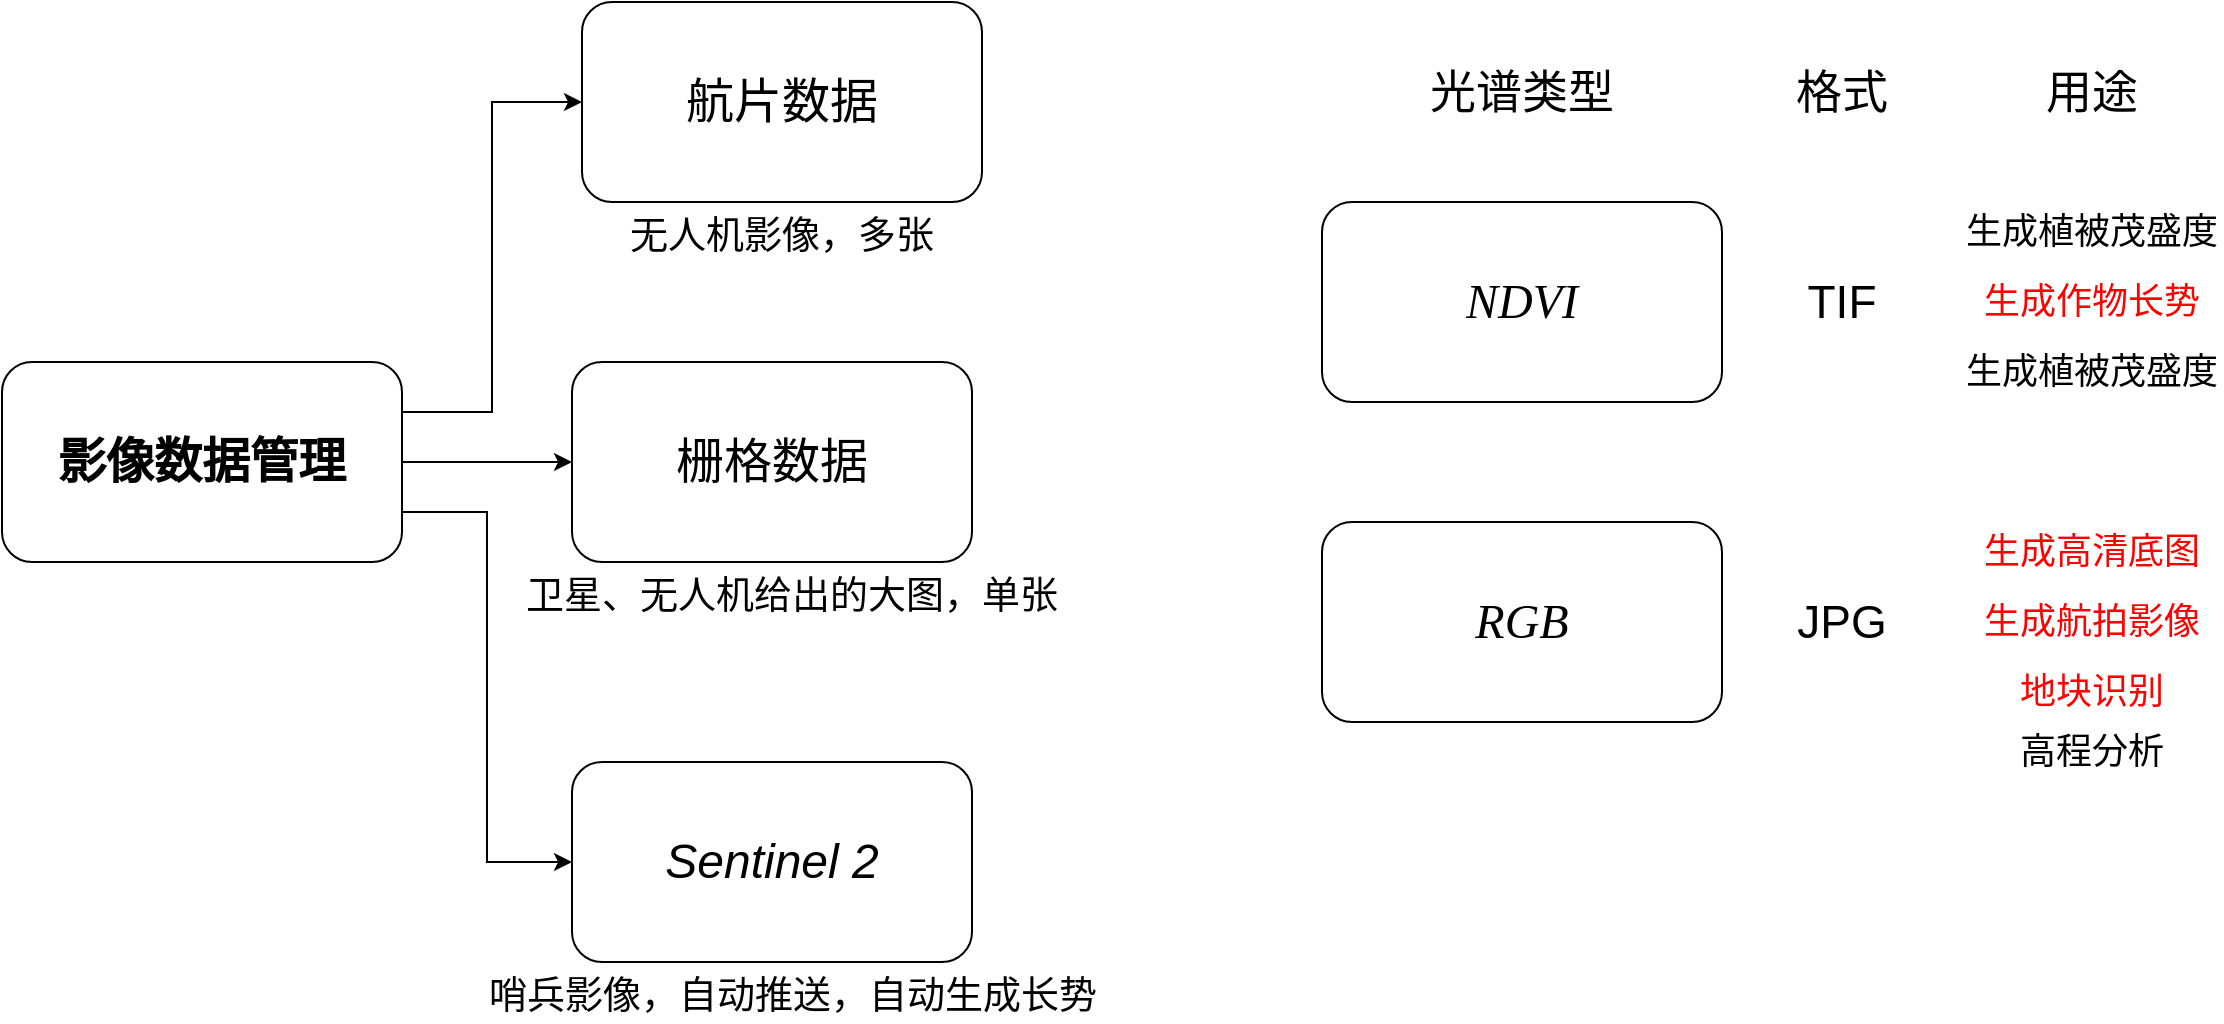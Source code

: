 <mxfile version="27.1.6">
  <diagram name="第 1 页" id="EWCGRqyuyG-UPrSn--Gp">
    <mxGraphModel dx="3383" dy="1858" grid="1" gridSize="10" guides="1" tooltips="1" connect="1" arrows="1" fold="1" page="0" pageScale="1" pageWidth="827" pageHeight="1169" math="0" shadow="0">
      <root>
        <mxCell id="0" />
        <mxCell id="1" parent="0" />
        <mxCell id="43ZJeblcSDLC2HeD9tNM-32" style="edgeStyle=orthogonalEdgeStyle;rounded=0;orthogonalLoop=1;jettySize=auto;html=1;exitX=1;exitY=0.5;exitDx=0;exitDy=0;entryX=0;entryY=0.5;entryDx=0;entryDy=0;" edge="1" parent="1" source="43ZJeblcSDLC2HeD9tNM-1" target="43ZJeblcSDLC2HeD9tNM-20">
          <mxGeometry relative="1" as="geometry" />
        </mxCell>
        <mxCell id="43ZJeblcSDLC2HeD9tNM-33" style="edgeStyle=orthogonalEdgeStyle;rounded=0;orthogonalLoop=1;jettySize=auto;html=1;exitX=1;exitY=0.25;exitDx=0;exitDy=0;entryX=0;entryY=0.5;entryDx=0;entryDy=0;" edge="1" parent="1" source="43ZJeblcSDLC2HeD9tNM-1" target="43ZJeblcSDLC2HeD9tNM-4">
          <mxGeometry relative="1" as="geometry" />
        </mxCell>
        <mxCell id="43ZJeblcSDLC2HeD9tNM-34" style="edgeStyle=orthogonalEdgeStyle;rounded=0;orthogonalLoop=1;jettySize=auto;html=1;exitX=1;exitY=0.75;exitDx=0;exitDy=0;entryX=0;entryY=0.5;entryDx=0;entryDy=0;" edge="1" parent="1" source="43ZJeblcSDLC2HeD9tNM-1" target="43ZJeblcSDLC2HeD9tNM-30">
          <mxGeometry relative="1" as="geometry" />
        </mxCell>
        <mxCell id="43ZJeblcSDLC2HeD9tNM-1" value="&lt;font style=&quot;font-size: 24px;&quot;&gt;影像数据管理&lt;/font&gt;" style="rounded=1;whiteSpace=wrap;html=1;fontStyle=1" vertex="1" parent="1">
          <mxGeometry x="-1450" y="-590" width="200" height="100" as="geometry" />
        </mxCell>
        <mxCell id="43ZJeblcSDLC2HeD9tNM-4" value="&lt;font style=&quot;font-size: 24px;&quot;&gt;航片数据&lt;/font&gt;" style="rounded=1;whiteSpace=wrap;html=1;fontStyle=0" vertex="1" parent="1">
          <mxGeometry x="-1160" y="-770" width="200" height="100" as="geometry" />
        </mxCell>
        <mxCell id="43ZJeblcSDLC2HeD9tNM-5" value="&lt;font style=&quot;font-size: 24px;&quot;&gt;NDVI&lt;/font&gt;" style="rounded=1;whiteSpace=wrap;html=1;fontStyle=2;fontFamily=Times New Roman;" vertex="1" parent="1">
          <mxGeometry x="-790" y="-670" width="200" height="100" as="geometry" />
        </mxCell>
        <mxCell id="43ZJeblcSDLC2HeD9tNM-8" value="&lt;font style=&quot;font-size: 24px;&quot;&gt;RGB&lt;/font&gt;" style="rounded=1;whiteSpace=wrap;html=1;fontStyle=2;fontFamily=Times New Roman;" vertex="1" parent="1">
          <mxGeometry x="-790" y="-510" width="200" height="100" as="geometry" />
        </mxCell>
        <mxCell id="43ZJeblcSDLC2HeD9tNM-9" value="用途" style="text;html=1;align=center;verticalAlign=middle;whiteSpace=wrap;rounded=0;fontSize=23;" vertex="1" parent="1">
          <mxGeometry x="-435" y="-740" width="60" height="30" as="geometry" />
        </mxCell>
        <mxCell id="43ZJeblcSDLC2HeD9tNM-11" value="生成植被茂盛度" style="text;html=1;align=center;verticalAlign=middle;whiteSpace=wrap;rounded=0;fontSize=18;" vertex="1" parent="1">
          <mxGeometry x="-470" y="-670" width="130" height="30" as="geometry" />
        </mxCell>
        <mxCell id="43ZJeblcSDLC2HeD9tNM-12" value="生成作物长势" style="text;html=1;align=center;verticalAlign=middle;whiteSpace=wrap;rounded=0;fontSize=18;fontColor=light-dark(#fe0101, #ededed);" vertex="1" parent="1">
          <mxGeometry x="-470" y="-635" width="130" height="30" as="geometry" />
        </mxCell>
        <mxCell id="43ZJeblcSDLC2HeD9tNM-13" value="生成植被茂盛度" style="text;html=1;align=center;verticalAlign=middle;whiteSpace=wrap;rounded=0;fontSize=18;" vertex="1" parent="1">
          <mxGeometry x="-470" y="-600" width="130" height="30" as="geometry" />
        </mxCell>
        <mxCell id="43ZJeblcSDLC2HeD9tNM-14" value="生成高清底图" style="text;html=1;align=center;verticalAlign=middle;whiteSpace=wrap;rounded=0;fontSize=18;fontColor=light-dark(#ff0000, #ededed);" vertex="1" parent="1">
          <mxGeometry x="-470" y="-510" width="130" height="30" as="geometry" />
        </mxCell>
        <mxCell id="43ZJeblcSDLC2HeD9tNM-15" value="生成航拍影像" style="text;html=1;align=center;verticalAlign=middle;whiteSpace=wrap;rounded=0;fontSize=18;fontColor=light-dark(#fe0101, #ededed);" vertex="1" parent="1">
          <mxGeometry x="-470" y="-475" width="130" height="30" as="geometry" />
        </mxCell>
        <mxCell id="43ZJeblcSDLC2HeD9tNM-16" value="高程分析" style="text;html=1;align=center;verticalAlign=middle;whiteSpace=wrap;rounded=0;fontSize=18;" vertex="1" parent="1">
          <mxGeometry x="-470" y="-410" width="130" height="30" as="geometry" />
        </mxCell>
        <mxCell id="43ZJeblcSDLC2HeD9tNM-18" value="TIF" style="text;html=1;align=center;verticalAlign=middle;whiteSpace=wrap;rounded=0;fontSize=23;" vertex="1" parent="1">
          <mxGeometry x="-560" y="-635" width="60" height="30" as="geometry" />
        </mxCell>
        <mxCell id="43ZJeblcSDLC2HeD9tNM-19" value="JPG" style="text;html=1;align=center;verticalAlign=middle;whiteSpace=wrap;rounded=0;fontSize=23;" vertex="1" parent="1">
          <mxGeometry x="-560" y="-475" width="60" height="30" as="geometry" />
        </mxCell>
        <mxCell id="43ZJeblcSDLC2HeD9tNM-20" value="&lt;font style=&quot;font-size: 24px;&quot;&gt;栅格数据&lt;/font&gt;" style="rounded=1;whiteSpace=wrap;html=1;fontStyle=0" vertex="1" parent="1">
          <mxGeometry x="-1165" y="-590" width="200" height="100" as="geometry" />
        </mxCell>
        <mxCell id="43ZJeblcSDLC2HeD9tNM-21" value="光谱类型" style="text;html=1;align=center;verticalAlign=middle;whiteSpace=wrap;rounded=0;fontSize=23;" vertex="1" parent="1">
          <mxGeometry x="-750" y="-740" width="120" height="30" as="geometry" />
        </mxCell>
        <mxCell id="43ZJeblcSDLC2HeD9tNM-22" value="格式" style="text;html=1;align=center;verticalAlign=middle;whiteSpace=wrap;rounded=0;fontSize=23;" vertex="1" parent="1">
          <mxGeometry x="-590" y="-740" width="120" height="30" as="geometry" />
        </mxCell>
        <mxCell id="43ZJeblcSDLC2HeD9tNM-28" value="&lt;span style=&quot;font-size: 19px;&quot;&gt;无人机影像，多张&lt;/span&gt;" style="text;html=1;align=center;verticalAlign=middle;whiteSpace=wrap;rounded=0;fontSize=23;" vertex="1" parent="1">
          <mxGeometry x="-1160" y="-670" width="200" height="30" as="geometry" />
        </mxCell>
        <mxCell id="43ZJeblcSDLC2HeD9tNM-29" value="&lt;span style=&quot;font-size: 19px;&quot;&gt;卫星、无人机给出的大图，单张&lt;/span&gt;" style="text;html=1;align=center;verticalAlign=middle;whiteSpace=wrap;rounded=0;fontSize=23;" vertex="1" parent="1">
          <mxGeometry x="-1195" y="-490" width="280" height="30" as="geometry" />
        </mxCell>
        <mxCell id="43ZJeblcSDLC2HeD9tNM-30" value="&lt;font style=&quot;font-size: 24px;&quot;&gt;Sentinel 2&lt;/font&gt;" style="rounded=1;whiteSpace=wrap;html=1;fontStyle=2" vertex="1" parent="1">
          <mxGeometry x="-1165" y="-390" width="200" height="100" as="geometry" />
        </mxCell>
        <mxCell id="43ZJeblcSDLC2HeD9tNM-31" value="&lt;span style=&quot;font-size: 19px;&quot;&gt;哨兵影像，自动推送，自动生成长势&lt;/span&gt;" style="text;html=1;align=center;verticalAlign=middle;whiteSpace=wrap;rounded=0;fontSize=23;" vertex="1" parent="1">
          <mxGeometry x="-1217.5" y="-290" width="325" height="30" as="geometry" />
        </mxCell>
        <mxCell id="43ZJeblcSDLC2HeD9tNM-38" value="地块识别" style="text;html=1;align=center;verticalAlign=middle;whiteSpace=wrap;rounded=0;fontSize=18;fontColor=light-dark(#fe0101, #ededed);" vertex="1" parent="1">
          <mxGeometry x="-470" y="-440" width="130" height="30" as="geometry" />
        </mxCell>
      </root>
    </mxGraphModel>
  </diagram>
</mxfile>
